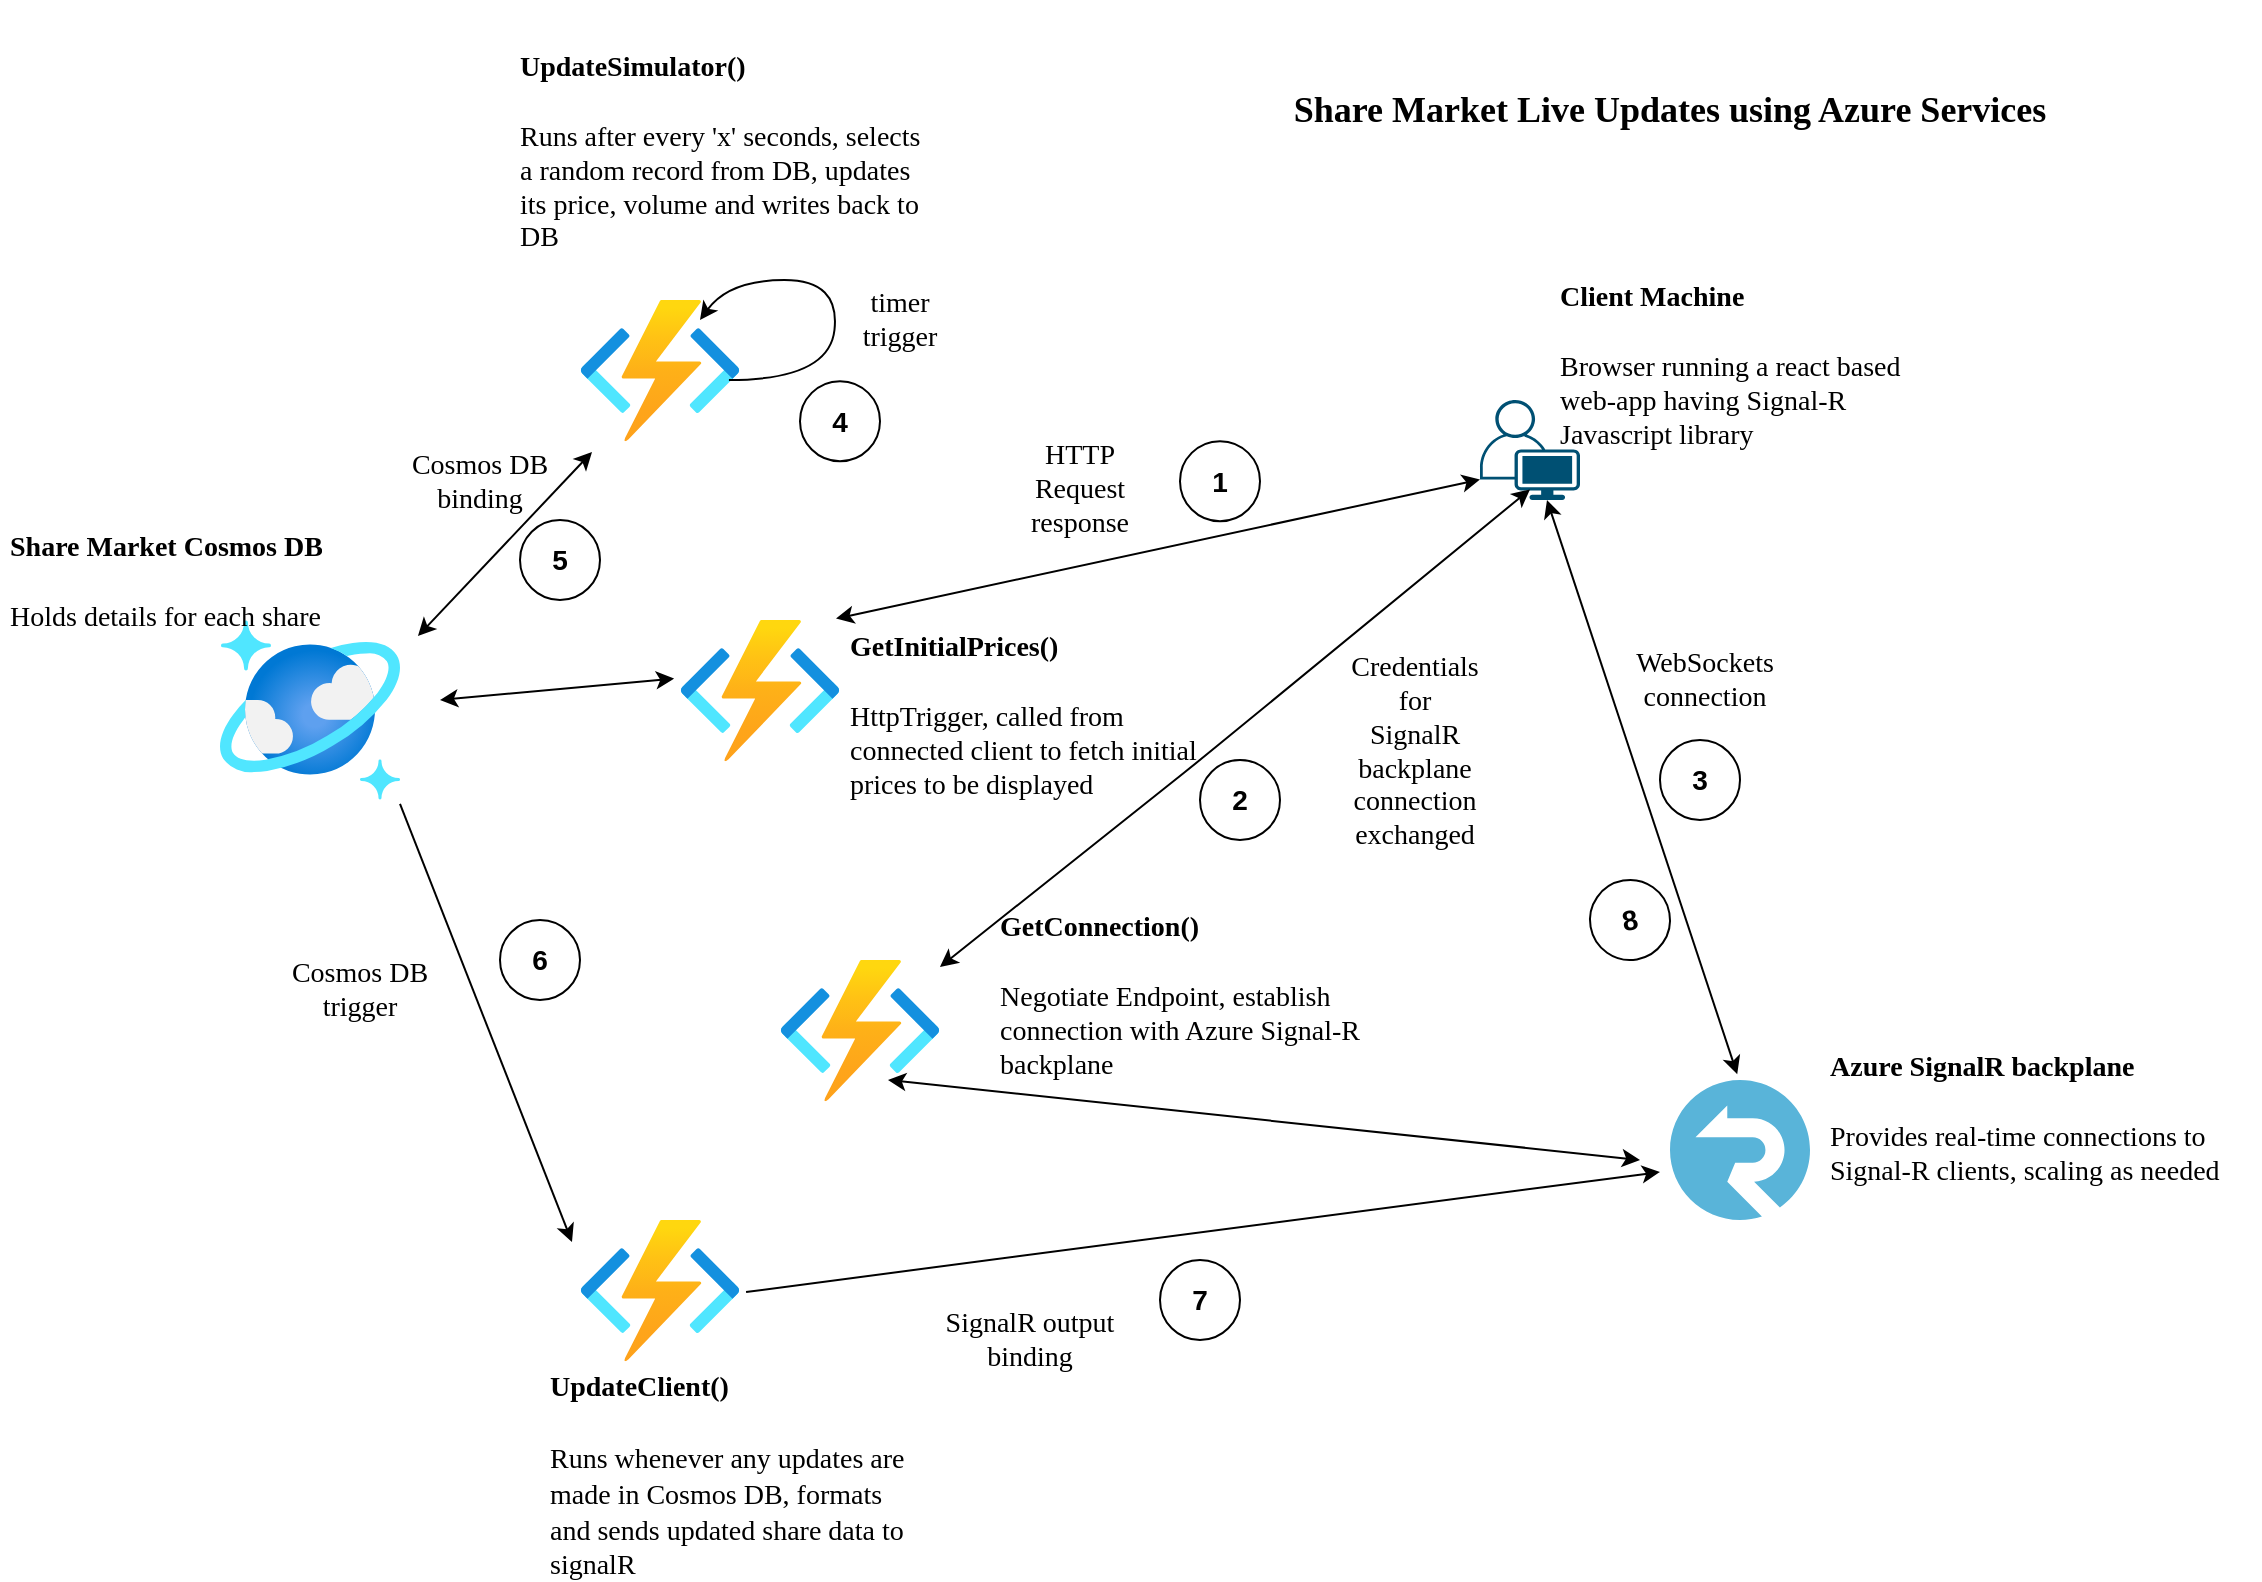 <mxfile version="13.10.1" type="device"><diagram id="CDdHaYy8HhwOjUdGC15k" name="Page-1"><mxGraphModel dx="1240" dy="1550" grid="1" gridSize="10" guides="1" tooltips="1" connect="1" arrows="1" fold="1" page="1" pageScale="1" pageWidth="1400" pageHeight="850" math="0" shadow="0"><root><mxCell id="0"/><mxCell id="1" parent="0"/><mxCell id="TakNAYYJvlWHmEvY2Tls-1" value="" style="aspect=fixed;html=1;points=[];align=center;image;fontSize=12;image=img/lib/azure2/compute/Function_Apps.svg;" parent="1" vertex="1"><mxGeometry x="290" y="80" width="80" height="70.59" as="geometry"/></mxCell><mxCell id="TakNAYYJvlWHmEvY2Tls-2" value="" style="aspect=fixed;html=1;points=[];align=center;image;fontSize=12;image=img/lib/azure2/databases/Azure_Cosmos_DB.svg;" parent="1" vertex="1"><mxGeometry x="110" y="240" width="90" height="90" as="geometry"/></mxCell><mxCell id="TakNAYYJvlWHmEvY2Tls-10" value="" style="curved=1;endArrow=classic;html=1;" parent="1" edge="1"><mxGeometry width="50" height="50" relative="1" as="geometry"><mxPoint x="364.47" y="120" as="sourcePoint"/><mxPoint x="350.002" y="90" as="targetPoint"/><Array as="points"><mxPoint x="414.47" y="120"/><mxPoint x="420" y="70"/><mxPoint x="364.47" y="70"/></Array></mxGeometry></mxCell><mxCell id="TakNAYYJvlWHmEvY2Tls-11" value="&lt;font style=&quot;font-size: 14px&quot; face=&quot;Verdana&quot;&gt;timer trigger&lt;/font&gt;" style="text;html=1;strokeColor=none;fillColor=none;align=center;verticalAlign=middle;whiteSpace=wrap;rounded=0;" parent="1" vertex="1"><mxGeometry x="430" y="80" width="40" height="20" as="geometry"/></mxCell><mxCell id="TakNAYYJvlWHmEvY2Tls-12" value="&lt;h1&gt;&lt;font style=&quot;font-size: 13px&quot; size=&quot;1&quot; face=&quot;Verdana&quot;&gt;&lt;b style=&quot;font-size: 14px&quot;&gt;UpdateSimulator()&lt;/b&gt;&lt;/font&gt;&lt;/h1&gt;&lt;p&gt;&lt;font style=&quot;font-size: 14px&quot; face=&quot;Verdana&quot;&gt;Runs after every 'x' seconds, selects a random record from DB, updates its price, volume and writes back to DB&lt;/font&gt;&lt;font face=&quot;Verdana&quot;&gt;&lt;br&gt;&lt;/font&gt;&lt;/p&gt;" style="text;html=1;strokeColor=none;fillColor=none;spacing=5;spacingTop=-20;whiteSpace=wrap;overflow=hidden;rounded=0;" parent="1" vertex="1"><mxGeometry x="255" y="-60" width="210" height="140" as="geometry"/></mxCell><mxCell id="TakNAYYJvlWHmEvY2Tls-16" value="&lt;h1&gt;&lt;font style=&quot;font-size: 14px&quot; face=&quot;Verdana&quot;&gt;&lt;b&gt;Share Market Cosmos DB&lt;br&gt;&lt;/b&gt;&lt;/font&gt;&lt;/h1&gt;&lt;p&gt;&lt;font style=&quot;font-size: 14px&quot; face=&quot;Verdana&quot;&gt;Holds details for each share&lt;/font&gt;&lt;font face=&quot;Verdana&quot;&gt;&lt;br&gt;&lt;/font&gt;&lt;/p&gt;" style="text;html=1;strokeColor=none;fillColor=none;spacing=5;spacingTop=-20;whiteSpace=wrap;overflow=hidden;rounded=0;" parent="1" vertex="1"><mxGeometry y="180" width="210" height="120" as="geometry"/></mxCell><mxCell id="TakNAYYJvlWHmEvY2Tls-17" value="" style="aspect=fixed;html=1;points=[];align=center;image;fontSize=12;image=img/lib/azure2/compute/Function_Apps.svg;" parent="1" vertex="1"><mxGeometry x="290" y="540" width="80" height="70.58" as="geometry"/></mxCell><mxCell id="TakNAYYJvlWHmEvY2Tls-18" value="&lt;h1&gt;&lt;font style=&quot;font-size: 14px&quot; face=&quot;Verdana&quot;&gt;&lt;b&gt;UpdateClient()&lt;br&gt;&lt;/b&gt;&lt;/font&gt;&lt;/h1&gt;&lt;p style=&quot;font-size: 14px&quot;&gt;&lt;font style=&quot;font-size: 14px&quot; face=&quot;Verdana&quot;&gt;Runs whenever any updates are made in Cosmos DB, formats and sends updated share data to signalR&lt;br&gt;&lt;/font&gt;&lt;/p&gt;" style="text;html=1;strokeColor=none;fillColor=none;spacing=5;spacingTop=-20;whiteSpace=wrap;overflow=hidden;rounded=0;" parent="1" vertex="1"><mxGeometry x="270" y="600" width="190" height="120" as="geometry"/></mxCell><mxCell id="TakNAYYJvlWHmEvY2Tls-19" value="" style="endArrow=classic;startArrow=classic;html=1;exitX=0.995;exitY=0.567;exitDx=0;exitDy=0;exitPerimeter=0;entryX=0.075;entryY=1.077;entryDx=0;entryDy=0;entryPerimeter=0;" parent="1" source="TakNAYYJvlWHmEvY2Tls-16" target="TakNAYYJvlWHmEvY2Tls-1" edge="1"><mxGeometry width="50" height="50" relative="1" as="geometry"><mxPoint x="220" y="230" as="sourcePoint"/><mxPoint x="270" y="180" as="targetPoint"/></mxGeometry></mxCell><mxCell id="TakNAYYJvlWHmEvY2Tls-21" value="&lt;font style=&quot;font-size: 14px&quot; face=&quot;Verdana&quot;&gt;Cosmos DB trigger&lt;/font&gt;" style="text;html=1;strokeColor=none;fillColor=none;align=center;verticalAlign=middle;whiteSpace=wrap;rounded=0;" parent="1" vertex="1"><mxGeometry x="130" y="395" width="100" height="60" as="geometry"/></mxCell><mxCell id="TakNAYYJvlWHmEvY2Tls-22" value="" style="endArrow=classic;html=1;exitX=1;exitY=1.022;exitDx=0;exitDy=0;exitPerimeter=0;entryX=-0.05;entryY=0.156;entryDx=0;entryDy=0;entryPerimeter=0;" parent="1" source="TakNAYYJvlWHmEvY2Tls-2" target="TakNAYYJvlWHmEvY2Tls-17" edge="1"><mxGeometry width="50" height="50" relative="1" as="geometry"><mxPoint x="220" y="330" as="sourcePoint"/><mxPoint x="270" y="280" as="targetPoint"/></mxGeometry></mxCell><mxCell id="TakNAYYJvlWHmEvY2Tls-24" value="" style="endArrow=classic;html=1;exitX=1.038;exitY=0.51;exitDx=0;exitDy=0;exitPerimeter=0;" parent="1" source="TakNAYYJvlWHmEvY2Tls-17" edge="1"><mxGeometry width="50" height="50" relative="1" as="geometry"><mxPoint x="400" y="530" as="sourcePoint"/><mxPoint x="830" y="516" as="targetPoint"/></mxGeometry></mxCell><mxCell id="TakNAYYJvlWHmEvY2Tls-26" value="&lt;h1&gt;&lt;font style=&quot;font-size: 14px&quot; face=&quot;Verdana&quot;&gt;&lt;b&gt;Azure SignalR backplane&lt;br&gt;&lt;/b&gt;&lt;/font&gt;&lt;/h1&gt;&lt;p&gt;&lt;font style=&quot;font-size: 14px&quot; face=&quot;Verdana&quot;&gt;Provides real-time connections to Signal-R clients, scaling as needed&lt;/font&gt;&lt;font face=&quot;Verdana&quot;&gt;&lt;br&gt;&lt;/font&gt;&lt;/p&gt;" style="text;html=1;strokeColor=none;fillColor=none;spacing=5;spacingTop=-20;whiteSpace=wrap;overflow=hidden;rounded=0;" parent="1" vertex="1"><mxGeometry x="910" y="440" width="220" height="120" as="geometry"/></mxCell><mxCell id="TakNAYYJvlWHmEvY2Tls-28" value="&lt;h1&gt;&lt;font style=&quot;font-size: 14px&quot; face=&quot;Verdana&quot;&gt;&lt;b&gt;&lt;font style=&quot;font-size: 14px&quot;&gt;GetConnection()&lt;/font&gt;&lt;br&gt;&lt;/b&gt;&lt;/font&gt;&lt;/h1&gt;&lt;p&gt;&lt;font style=&quot;font-size: 14px&quot; face=&quot;Verdana&quot;&gt;Negotiate Endpoint, establish connection with Azure Signal-R backplane&lt;/font&gt;&lt;font face=&quot;Verdana&quot;&gt;&lt;br&gt;&lt;/font&gt;&lt;/p&gt;" style="text;html=1;strokeColor=none;fillColor=none;spacing=5;spacingTop=-20;whiteSpace=wrap;overflow=hidden;rounded=0;" parent="1" vertex="1"><mxGeometry x="495" y="370" width="190" height="150" as="geometry"/></mxCell><mxCell id="TakNAYYJvlWHmEvY2Tls-30" value="" style="aspect=fixed;html=1;points=[];align=center;image;fontSize=12;image=img/lib/azure2/compute/Function_Apps.svg;" parent="1" vertex="1"><mxGeometry x="340" y="240" width="80" height="70.58" as="geometry"/></mxCell><mxCell id="TakNAYYJvlWHmEvY2Tls-31" value="&lt;h1&gt;&lt;font style=&quot;font-size: 14px&quot; face=&quot;Verdana&quot;&gt;&lt;b&gt;GetInitialPrices()&lt;br&gt;&lt;/b&gt;&lt;/font&gt;&lt;/h1&gt;&lt;p&gt;&lt;font style=&quot;font-size: 14px&quot; face=&quot;Verdana&quot;&gt;HttpTrigger, called from connected client to fetch initial prices to be displayed&lt;/font&gt;&lt;font face=&quot;Verdana&quot;&gt;&lt;br&gt;&lt;/font&gt;&lt;/p&gt;" style="text;html=1;strokeColor=none;fillColor=none;spacing=5;spacingTop=-20;whiteSpace=wrap;overflow=hidden;rounded=0;" parent="1" vertex="1"><mxGeometry x="420" y="230" width="190" height="120" as="geometry"/></mxCell><mxCell id="TakNAYYJvlWHmEvY2Tls-32" value="" style="points=[[0.35,0,0],[0.98,0.51,0],[1,0.71,0],[0.67,1,0],[0,0.795,0],[0,0.65,0]];verticalLabelPosition=bottom;html=1;verticalAlign=top;aspect=fixed;align=center;pointerEvents=1;shape=mxgraph.cisco19.user;fillColor=#005073;strokeColor=none;" parent="1" vertex="1"><mxGeometry x="740" y="130" width="50" height="50" as="geometry"/></mxCell><mxCell id="TakNAYYJvlWHmEvY2Tls-33" value="&lt;h1&gt;&lt;font style=&quot;font-size: 14px&quot; face=&quot;Verdana&quot;&gt;&lt;b&gt;Client Machine&lt;br&gt;&lt;/b&gt;&lt;/font&gt;&lt;/h1&gt;&lt;p&gt;&lt;font style=&quot;font-size: 14px&quot; face=&quot;Verdana&quot;&gt;Browser running a react based web-app having Signal-R Javascript library&lt;/font&gt;&lt;font face=&quot;Verdana&quot;&gt;&lt;br&gt;&lt;/font&gt;&lt;/p&gt;" style="text;html=1;strokeColor=none;fillColor=none;spacing=5;spacingTop=-20;whiteSpace=wrap;overflow=hidden;rounded=0;" parent="1" vertex="1"><mxGeometry x="775" y="55.3" width="190" height="120" as="geometry"/></mxCell><mxCell id="TakNAYYJvlWHmEvY2Tls-36" value="" style="endArrow=classic;startArrow=classic;html=1;entryX=0.67;entryY=1;entryDx=0;entryDy=0;entryPerimeter=0;exitX=0.48;exitY=-0.041;exitDx=0;exitDy=0;exitPerimeter=0;" parent="1" source="L4mZut1HCyrcd-GA3-Q8-2" target="TakNAYYJvlWHmEvY2Tls-32" edge="1"><mxGeometry width="50" height="50" relative="1" as="geometry"><mxPoint x="845.831" y="309.42" as="sourcePoint"/><mxPoint x="660" y="290" as="targetPoint"/></mxGeometry></mxCell><mxCell id="TakNAYYJvlWHmEvY2Tls-37" value="" style="endArrow=classic;startArrow=classic;html=1;entryX=0;entryY=0.795;entryDx=0;entryDy=0;entryPerimeter=0;exitX=0.975;exitY=-0.01;exitDx=0;exitDy=0;exitPerimeter=0;" parent="1" source="TakNAYYJvlWHmEvY2Tls-30" target="TakNAYYJvlWHmEvY2Tls-32" edge="1"><mxGeometry width="50" height="50" relative="1" as="geometry"><mxPoint x="500" y="340" as="sourcePoint"/><mxPoint x="550" y="290" as="targetPoint"/></mxGeometry></mxCell><mxCell id="TakNAYYJvlWHmEvY2Tls-38" value="" style="endArrow=classic;startArrow=classic;html=1;entryX=0.5;entryY=0.894;entryDx=0;entryDy=0;entryPerimeter=0;" parent="1" source="L4mZut1HCyrcd-GA3-Q8-1" target="TakNAYYJvlWHmEvY2Tls-32" edge="1"><mxGeometry width="50" height="50" relative="1" as="geometry"><mxPoint x="689.97" y="475.03" as="sourcePoint"/><mxPoint x="760" y="181" as="targetPoint"/><Array as="points"><mxPoint x="600" y="310"/></Array></mxGeometry></mxCell><mxCell id="TakNAYYJvlWHmEvY2Tls-39" value="" style="endArrow=classic;startArrow=classic;html=1;entryX=-0.037;entryY=0.415;entryDx=0;entryDy=0;entryPerimeter=0;" parent="1" target="TakNAYYJvlWHmEvY2Tls-30" edge="1"><mxGeometry width="50" height="50" relative="1" as="geometry"><mxPoint x="220" y="280" as="sourcePoint"/><mxPoint x="550" y="260" as="targetPoint"/></mxGeometry></mxCell><mxCell id="TakNAYYJvlWHmEvY2Tls-40" value="&lt;font style=&quot;font-size: 14px&quot; face=&quot;Verdana&quot;&gt;HTTP Request response&lt;/font&gt;" style="text;html=1;strokeColor=none;fillColor=none;align=center;verticalAlign=middle;whiteSpace=wrap;rounded=0;" parent="1" vertex="1"><mxGeometry x="520" y="170.59" width="40" height="9.41" as="geometry"/></mxCell><mxCell id="TakNAYYJvlWHmEvY2Tls-41" value="&lt;font style=&quot;font-size: 14px&quot; face=&quot;Verdana&quot;&gt;WebSockets connection&lt;/font&gt;" style="text;html=1;strokeColor=none;fillColor=none;align=center;verticalAlign=middle;whiteSpace=wrap;rounded=0;" parent="1" vertex="1"><mxGeometry x="800" y="260" width="105" height="20" as="geometry"/></mxCell><mxCell id="TakNAYYJvlWHmEvY2Tls-42" value="&lt;font style=&quot;font-size: 18px&quot;&gt;&lt;b&gt;&lt;font style=&quot;font-size: 18px&quot; face=&quot;Verdana&quot;&gt;Share Market Live Updates using Azure Services&lt;/font&gt;&lt;/b&gt;&lt;/font&gt;" style="text;html=1;strokeColor=none;fillColor=none;align=center;verticalAlign=middle;whiteSpace=wrap;rounded=0;" parent="1" vertex="1"><mxGeometry x="620" y="-24.7" width="430" height="20" as="geometry"/></mxCell><mxCell id="L4mZut1HCyrcd-GA3-Q8-1" value="" style="aspect=fixed;html=1;points=[];align=center;image;fontSize=12;image=img/lib/azure2/compute/Function_Apps.svg;" vertex="1" parent="1"><mxGeometry x="390" y="410" width="80" height="70.58" as="geometry"/></mxCell><mxCell id="L4mZut1HCyrcd-GA3-Q8-2" value="" style="aspect=fixed;html=1;points=[];align=center;image;fontSize=12;image=img/lib/mscae/SignalR.svg;" vertex="1" parent="1"><mxGeometry x="835" y="470" width="70" height="70" as="geometry"/></mxCell><mxCell id="L4mZut1HCyrcd-GA3-Q8-4" value="&lt;font style=&quot;font-size: 14px&quot; face=&quot;Verdana&quot;&gt;Credentials for SignalR backplane connection exchanged&lt;/font&gt;" style="text;html=1;strokeColor=none;fillColor=none;align=center;verticalAlign=middle;whiteSpace=wrap;rounded=0;" vertex="1" parent="1"><mxGeometry x="685" y="300.58" width="45" height="10" as="geometry"/></mxCell><mxCell id="L4mZut1HCyrcd-GA3-Q8-5" value="&lt;font style=&quot;font-size: 14px&quot;&gt;&lt;b&gt;1&lt;/b&gt;&lt;/font&gt;" style="ellipse;whiteSpace=wrap;html=1;aspect=fixed;" vertex="1" parent="1"><mxGeometry x="590" y="150.59" width="40" height="40" as="geometry"/></mxCell><mxCell id="L4mZut1HCyrcd-GA3-Q8-6" value="&lt;font style=&quot;font-size: 14px&quot;&gt;&lt;b&gt;2&lt;/b&gt;&lt;/font&gt;" style="ellipse;whiteSpace=wrap;html=1;aspect=fixed;" vertex="1" parent="1"><mxGeometry x="600" y="310" width="40" height="40" as="geometry"/></mxCell><mxCell id="L4mZut1HCyrcd-GA3-Q8-7" value="&lt;font style=&quot;font-size: 14px&quot;&gt;&lt;b&gt;4&lt;/b&gt;&lt;/font&gt;" style="ellipse;whiteSpace=wrap;html=1;aspect=fixed;" vertex="1" parent="1"><mxGeometry x="400" y="120.59" width="40" height="40" as="geometry"/></mxCell><mxCell id="L4mZut1HCyrcd-GA3-Q8-8" value="&lt;font style=&quot;font-size: 14px&quot;&gt;&lt;b&gt;5&lt;/b&gt;&lt;/font&gt;" style="ellipse;whiteSpace=wrap;html=1;aspect=fixed;" vertex="1" parent="1"><mxGeometry x="260" y="190" width="40" height="40" as="geometry"/></mxCell><mxCell id="L4mZut1HCyrcd-GA3-Q8-9" value="&lt;font style=&quot;font-size: 14px&quot;&gt;&lt;b&gt;6&lt;/b&gt;&lt;/font&gt;" style="ellipse;whiteSpace=wrap;html=1;aspect=fixed;" vertex="1" parent="1"><mxGeometry x="250" y="390" width="40" height="40" as="geometry"/></mxCell><mxCell id="L4mZut1HCyrcd-GA3-Q8-10" value="&lt;font style=&quot;font-size: 14px&quot;&gt;&lt;b&gt;7&lt;/b&gt;&lt;/font&gt;" style="ellipse;whiteSpace=wrap;html=1;aspect=fixed;" vertex="1" parent="1"><mxGeometry x="580" y="560" width="40" height="40" as="geometry"/></mxCell><mxCell id="L4mZut1HCyrcd-GA3-Q8-11" value="&lt;b&gt;&lt;font style=&quot;font-size: 14px&quot;&gt;3&lt;/font&gt;&lt;/b&gt;" style="ellipse;whiteSpace=wrap;html=1;aspect=fixed;" vertex="1" parent="1"><mxGeometry x="830" y="300" width="40" height="40" as="geometry"/></mxCell><mxCell id="L4mZut1HCyrcd-GA3-Q8-12" value="&lt;font style=&quot;font-size: 14px&quot;&gt;&lt;b&gt;8&lt;/b&gt;&lt;/font&gt;" style="ellipse;whiteSpace=wrap;html=1;aspect=fixed;rotation=-10;" vertex="1" parent="1"><mxGeometry x="795" y="370" width="40" height="40" as="geometry"/></mxCell><mxCell id="L4mZut1HCyrcd-GA3-Q8-13" value="&lt;font style=&quot;font-size: 14px&quot; face=&quot;Verdana&quot;&gt;SignalR output binding&lt;br&gt;&lt;/font&gt;" style="text;html=1;strokeColor=none;fillColor=none;align=center;verticalAlign=middle;whiteSpace=wrap;rounded=0;" vertex="1" parent="1"><mxGeometry x="465" y="570" width="100" height="60" as="geometry"/></mxCell><mxCell id="L4mZut1HCyrcd-GA3-Q8-15" value="&lt;font style=&quot;font-size: 14px&quot; face=&quot;Verdana&quot;&gt;Cosmos DB binding&lt;br&gt;&lt;/font&gt;" style="text;html=1;strokeColor=none;fillColor=none;align=center;verticalAlign=middle;whiteSpace=wrap;rounded=0;" vertex="1" parent="1"><mxGeometry x="190" y="140.59" width="100" height="60" as="geometry"/></mxCell><mxCell id="L4mZut1HCyrcd-GA3-Q8-18" value="" style="endArrow=classic;startArrow=classic;html=1;" edge="1" parent="1"><mxGeometry width="50" height="50" relative="1" as="geometry"><mxPoint x="444" y="470" as="sourcePoint"/><mxPoint x="820" y="510" as="targetPoint"/></mxGeometry></mxCell></root></mxGraphModel></diagram></mxfile>
